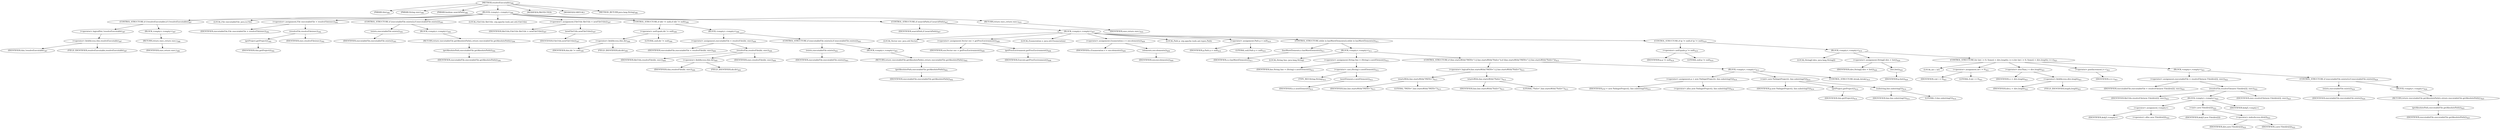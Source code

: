 digraph "resolveExecutable" {  
"507" [label = <(METHOD,resolveExecutable)<SUB>386</SUB>> ]
"23" [label = <(PARAM,this)<SUB>386</SUB>> ]
"508" [label = <(PARAM,String exec)<SUB>386</SUB>> ]
"509" [label = <(PARAM,boolean searchPath)<SUB>386</SUB>> ]
"510" [label = <(BLOCK,&lt;empty&gt;,&lt;empty&gt;)<SUB>386</SUB>> ]
"511" [label = <(CONTROL_STRUCTURE,if (!resolveExecutable),if (!resolveExecutable))<SUB>387</SUB>> ]
"512" [label = <(&lt;operator&gt;.logicalNot,!resolveExecutable)<SUB>387</SUB>> ]
"513" [label = <(&lt;operator&gt;.fieldAccess,this.resolveExecutable)<SUB>387</SUB>> ]
"514" [label = <(IDENTIFIER,this,!resolveExecutable)<SUB>387</SUB>> ]
"515" [label = <(FIELD_IDENTIFIER,resolveExecutable,resolveExecutable)<SUB>387</SUB>> ]
"516" [label = <(BLOCK,&lt;empty&gt;,&lt;empty&gt;)<SUB>387</SUB>> ]
"517" [label = <(RETURN,return exec;,return exec;)<SUB>388</SUB>> ]
"518" [label = <(IDENTIFIER,exec,return exec;)<SUB>388</SUB>> ]
"519" [label = <(LOCAL,File executableFile: java.io.File)> ]
"520" [label = <(&lt;operator&gt;.assignment,File executableFile = resolveFile(exec))<SUB>392</SUB>> ]
"521" [label = <(IDENTIFIER,executableFile,File executableFile = resolveFile(exec))<SUB>392</SUB>> ]
"522" [label = <(resolveFile,resolveFile(exec))<SUB>392</SUB>> ]
"523" [label = <(getProject,getProject())<SUB>392</SUB>> ]
"22" [label = <(IDENTIFIER,this,getProject())<SUB>392</SUB>> ]
"524" [label = <(IDENTIFIER,exec,resolveFile(exec))<SUB>392</SUB>> ]
"525" [label = <(CONTROL_STRUCTURE,if (executableFile.exists()),if (executableFile.exists()))<SUB>393</SUB>> ]
"526" [label = <(exists,executableFile.exists())<SUB>393</SUB>> ]
"527" [label = <(IDENTIFIER,executableFile,executableFile.exists())<SUB>393</SUB>> ]
"528" [label = <(BLOCK,&lt;empty&gt;,&lt;empty&gt;)<SUB>393</SUB>> ]
"529" [label = <(RETURN,return executableFile.getAbsolutePath();,return executableFile.getAbsolutePath();)<SUB>394</SUB>> ]
"530" [label = <(getAbsolutePath,executableFile.getAbsolutePath())<SUB>394</SUB>> ]
"531" [label = <(IDENTIFIER,executableFile,executableFile.getAbsolutePath())<SUB>394</SUB>> ]
"532" [label = <(LOCAL,FileUtils fileUtils: org.apache.tools.ant.util.FileUtils)> ]
"533" [label = <(&lt;operator&gt;.assignment,FileUtils fileUtils = newFileUtils())<SUB>397</SUB>> ]
"534" [label = <(IDENTIFIER,fileUtils,FileUtils fileUtils = newFileUtils())<SUB>397</SUB>> ]
"535" [label = <(newFileUtils,newFileUtils())<SUB>397</SUB>> ]
"536" [label = <(IDENTIFIER,FileUtils,newFileUtils())<SUB>397</SUB>> ]
"537" [label = <(CONTROL_STRUCTURE,if (dir != null),if (dir != null))<SUB>399</SUB>> ]
"538" [label = <(&lt;operator&gt;.notEquals,dir != null)<SUB>399</SUB>> ]
"539" [label = <(&lt;operator&gt;.fieldAccess,this.dir)<SUB>399</SUB>> ]
"540" [label = <(IDENTIFIER,this,dir != null)<SUB>399</SUB>> ]
"541" [label = <(FIELD_IDENTIFIER,dir,dir)<SUB>399</SUB>> ]
"542" [label = <(LITERAL,null,dir != null)<SUB>399</SUB>> ]
"543" [label = <(BLOCK,&lt;empty&gt;,&lt;empty&gt;)<SUB>399</SUB>> ]
"544" [label = <(&lt;operator&gt;.assignment,executableFile = resolveFile(dir, exec))<SUB>400</SUB>> ]
"545" [label = <(IDENTIFIER,executableFile,executableFile = resolveFile(dir, exec))<SUB>400</SUB>> ]
"546" [label = <(resolveFile,resolveFile(dir, exec))<SUB>400</SUB>> ]
"547" [label = <(IDENTIFIER,fileUtils,resolveFile(dir, exec))<SUB>400</SUB>> ]
"548" [label = <(&lt;operator&gt;.fieldAccess,this.dir)<SUB>400</SUB>> ]
"549" [label = <(IDENTIFIER,this,resolveFile(dir, exec))<SUB>400</SUB>> ]
"550" [label = <(FIELD_IDENTIFIER,dir,dir)<SUB>400</SUB>> ]
"551" [label = <(IDENTIFIER,exec,resolveFile(dir, exec))<SUB>400</SUB>> ]
"552" [label = <(CONTROL_STRUCTURE,if (executableFile.exists()),if (executableFile.exists()))<SUB>401</SUB>> ]
"553" [label = <(exists,executableFile.exists())<SUB>401</SUB>> ]
"554" [label = <(IDENTIFIER,executableFile,executableFile.exists())<SUB>401</SUB>> ]
"555" [label = <(BLOCK,&lt;empty&gt;,&lt;empty&gt;)<SUB>401</SUB>> ]
"556" [label = <(RETURN,return executableFile.getAbsolutePath();,return executableFile.getAbsolutePath();)<SUB>402</SUB>> ]
"557" [label = <(getAbsolutePath,executableFile.getAbsolutePath())<SUB>402</SUB>> ]
"558" [label = <(IDENTIFIER,executableFile,executableFile.getAbsolutePath())<SUB>402</SUB>> ]
"559" [label = <(CONTROL_STRUCTURE,if (searchPath),if (searchPath))<SUB>407</SUB>> ]
"560" [label = <(IDENTIFIER,searchPath,if (searchPath))<SUB>407</SUB>> ]
"561" [label = <(BLOCK,&lt;empty&gt;,&lt;empty&gt;)<SUB>407</SUB>> ]
"562" [label = <(LOCAL,Vector env: java.util.Vector)> ]
"563" [label = <(&lt;operator&gt;.assignment,Vector env = getProcEnvironment())<SUB>408</SUB>> ]
"564" [label = <(IDENTIFIER,env,Vector env = getProcEnvironment())<SUB>408</SUB>> ]
"565" [label = <(getProcEnvironment,getProcEnvironment())<SUB>408</SUB>> ]
"566" [label = <(IDENTIFIER,Execute,getProcEnvironment())<SUB>408</SUB>> ]
"567" [label = <(LOCAL,Enumeration e: java.util.Enumeration)> ]
"568" [label = <(&lt;operator&gt;.assignment,Enumeration e = env.elements())<SUB>409</SUB>> ]
"569" [label = <(IDENTIFIER,e,Enumeration e = env.elements())<SUB>409</SUB>> ]
"570" [label = <(elements,env.elements())<SUB>409</SUB>> ]
"571" [label = <(IDENTIFIER,env,env.elements())<SUB>409</SUB>> ]
"26" [label = <(LOCAL,Path p: org.apache.tools.ant.types.Path)> ]
"572" [label = <(&lt;operator&gt;.assignment,Path p = null)<SUB>410</SUB>> ]
"573" [label = <(IDENTIFIER,p,Path p = null)<SUB>410</SUB>> ]
"574" [label = <(LITERAL,null,Path p = null)<SUB>410</SUB>> ]
"575" [label = <(CONTROL_STRUCTURE,while (e.hasMoreElements()),while (e.hasMoreElements()))<SUB>411</SUB>> ]
"576" [label = <(hasMoreElements,e.hasMoreElements())<SUB>411</SUB>> ]
"577" [label = <(IDENTIFIER,e,e.hasMoreElements())<SUB>411</SUB>> ]
"578" [label = <(BLOCK,&lt;empty&gt;,&lt;empty&gt;)<SUB>411</SUB>> ]
"579" [label = <(LOCAL,String line: java.lang.String)> ]
"580" [label = <(&lt;operator&gt;.assignment,String line = (String) e.nextElement())<SUB>412</SUB>> ]
"581" [label = <(IDENTIFIER,line,String line = (String) e.nextElement())<SUB>412</SUB>> ]
"582" [label = <(&lt;operator&gt;.cast,(String) e.nextElement())<SUB>412</SUB>> ]
"583" [label = <(TYPE_REF,String,String)<SUB>412</SUB>> ]
"584" [label = <(nextElement,e.nextElement())<SUB>412</SUB>> ]
"585" [label = <(IDENTIFIER,e,e.nextElement())<SUB>412</SUB>> ]
"586" [label = <(CONTROL_STRUCTURE,if (line.startsWith(&quot;PATH=&quot;) || line.startsWith(&quot;Path=&quot;)),if (line.startsWith(&quot;PATH=&quot;) || line.startsWith(&quot;Path=&quot;)))<SUB>413</SUB>> ]
"587" [label = <(&lt;operator&gt;.logicalOr,line.startsWith(&quot;PATH=&quot;) || line.startsWith(&quot;Path=&quot;))<SUB>413</SUB>> ]
"588" [label = <(startsWith,line.startsWith(&quot;PATH=&quot;))<SUB>413</SUB>> ]
"589" [label = <(IDENTIFIER,line,line.startsWith(&quot;PATH=&quot;))<SUB>413</SUB>> ]
"590" [label = <(LITERAL,&quot;PATH=&quot;,line.startsWith(&quot;PATH=&quot;))<SUB>413</SUB>> ]
"591" [label = <(startsWith,line.startsWith(&quot;Path=&quot;))<SUB>413</SUB>> ]
"592" [label = <(IDENTIFIER,line,line.startsWith(&quot;Path=&quot;))<SUB>413</SUB>> ]
"593" [label = <(LITERAL,&quot;Path=&quot;,line.startsWith(&quot;Path=&quot;))<SUB>413</SUB>> ]
"594" [label = <(BLOCK,&lt;empty&gt;,&lt;empty&gt;)<SUB>413</SUB>> ]
"595" [label = <(&lt;operator&gt;.assignment,p = new Path(getProject(), line.substring(5)))<SUB>414</SUB>> ]
"596" [label = <(IDENTIFIER,p,p = new Path(getProject(), line.substring(5)))<SUB>414</SUB>> ]
"597" [label = <(&lt;operator&gt;.alloc,new Path(getProject(), line.substring(5)))<SUB>414</SUB>> ]
"598" [label = <(&lt;init&gt;,new Path(getProject(), line.substring(5)))<SUB>414</SUB>> ]
"25" [label = <(IDENTIFIER,p,new Path(getProject(), line.substring(5)))<SUB>414</SUB>> ]
"599" [label = <(getProject,getProject())<SUB>414</SUB>> ]
"24" [label = <(IDENTIFIER,this,getProject())<SUB>414</SUB>> ]
"600" [label = <(substring,line.substring(5))<SUB>414</SUB>> ]
"601" [label = <(IDENTIFIER,line,line.substring(5))<SUB>414</SUB>> ]
"602" [label = <(LITERAL,5,line.substring(5))<SUB>414</SUB>> ]
"603" [label = <(CONTROL_STRUCTURE,break;,break;)<SUB>415</SUB>> ]
"604" [label = <(CONTROL_STRUCTURE,if (p != null),if (p != null))<SUB>419</SUB>> ]
"605" [label = <(&lt;operator&gt;.notEquals,p != null)<SUB>419</SUB>> ]
"606" [label = <(IDENTIFIER,p,p != null)<SUB>419</SUB>> ]
"607" [label = <(LITERAL,null,p != null)<SUB>419</SUB>> ]
"608" [label = <(BLOCK,&lt;empty&gt;,&lt;empty&gt;)<SUB>419</SUB>> ]
"609" [label = <(LOCAL,String[] dirs: java.lang.String[])> ]
"610" [label = <(&lt;operator&gt;.assignment,String[] dirs = list())<SUB>420</SUB>> ]
"611" [label = <(IDENTIFIER,dirs,String[] dirs = list())<SUB>420</SUB>> ]
"612" [label = <(list,list())<SUB>420</SUB>> ]
"613" [label = <(IDENTIFIER,p,list())<SUB>420</SUB>> ]
"614" [label = <(CONTROL_STRUCTURE,for (int i = 0; Some(i &lt; dirs.length); i++),for (int i = 0; Some(i &lt; dirs.length); i++))<SUB>421</SUB>> ]
"615" [label = <(LOCAL,int i: int)> ]
"616" [label = <(&lt;operator&gt;.assignment,int i = 0)<SUB>421</SUB>> ]
"617" [label = <(IDENTIFIER,i,int i = 0)<SUB>421</SUB>> ]
"618" [label = <(LITERAL,0,int i = 0)<SUB>421</SUB>> ]
"619" [label = <(&lt;operator&gt;.lessThan,i &lt; dirs.length)<SUB>421</SUB>> ]
"620" [label = <(IDENTIFIER,i,i &lt; dirs.length)<SUB>421</SUB>> ]
"621" [label = <(&lt;operator&gt;.fieldAccess,dirs.length)<SUB>421</SUB>> ]
"622" [label = <(IDENTIFIER,dirs,i &lt; dirs.length)<SUB>421</SUB>> ]
"623" [label = <(FIELD_IDENTIFIER,length,length)<SUB>421</SUB>> ]
"624" [label = <(&lt;operator&gt;.postIncrement,i++)<SUB>421</SUB>> ]
"625" [label = <(IDENTIFIER,i,i++)<SUB>421</SUB>> ]
"626" [label = <(BLOCK,&lt;empty&gt;,&lt;empty&gt;)<SUB>421</SUB>> ]
"627" [label = <(&lt;operator&gt;.assignment,executableFile = resolveFile(new File(dirs[i]), exec))<SUB>422</SUB>> ]
"628" [label = <(IDENTIFIER,executableFile,executableFile = resolveFile(new File(dirs[i]), exec))<SUB>422</SUB>> ]
"629" [label = <(resolveFile,resolveFile(new File(dirs[i]), exec))<SUB>422</SUB>> ]
"630" [label = <(IDENTIFIER,fileUtils,resolveFile(new File(dirs[i]), exec))<SUB>422</SUB>> ]
"631" [label = <(BLOCK,&lt;empty&gt;,&lt;empty&gt;)<SUB>422</SUB>> ]
"632" [label = <(&lt;operator&gt;.assignment,&lt;empty&gt;)> ]
"633" [label = <(IDENTIFIER,$obj5,&lt;empty&gt;)> ]
"634" [label = <(&lt;operator&gt;.alloc,new File(dirs[i]))<SUB>422</SUB>> ]
"635" [label = <(&lt;init&gt;,new File(dirs[i]))<SUB>422</SUB>> ]
"636" [label = <(IDENTIFIER,$obj5,new File(dirs[i]))> ]
"637" [label = <(&lt;operator&gt;.indexAccess,dirs[i])<SUB>422</SUB>> ]
"638" [label = <(IDENTIFIER,dirs,new File(dirs[i]))<SUB>422</SUB>> ]
"639" [label = <(IDENTIFIER,i,new File(dirs[i]))<SUB>422</SUB>> ]
"640" [label = <(IDENTIFIER,$obj5,&lt;empty&gt;)> ]
"641" [label = <(IDENTIFIER,exec,resolveFile(new File(dirs[i]), exec))<SUB>423</SUB>> ]
"642" [label = <(CONTROL_STRUCTURE,if (executableFile.exists()),if (executableFile.exists()))<SUB>424</SUB>> ]
"643" [label = <(exists,executableFile.exists())<SUB>424</SUB>> ]
"644" [label = <(IDENTIFIER,executableFile,executableFile.exists())<SUB>424</SUB>> ]
"645" [label = <(BLOCK,&lt;empty&gt;,&lt;empty&gt;)<SUB>424</SUB>> ]
"646" [label = <(RETURN,return executableFile.getAbsolutePath();,return executableFile.getAbsolutePath();)<SUB>425</SUB>> ]
"647" [label = <(getAbsolutePath,executableFile.getAbsolutePath())<SUB>425</SUB>> ]
"648" [label = <(IDENTIFIER,executableFile,executableFile.getAbsolutePath())<SUB>425</SUB>> ]
"649" [label = <(RETURN,return exec;,return exec;)<SUB>433</SUB>> ]
"650" [label = <(IDENTIFIER,exec,return exec;)<SUB>433</SUB>> ]
"651" [label = <(MODIFIER,PROTECTED)> ]
"652" [label = <(MODIFIER,VIRTUAL)> ]
"653" [label = <(METHOD_RETURN,java.lang.String)<SUB>386</SUB>> ]
  "507" -> "23" 
  "507" -> "508" 
  "507" -> "509" 
  "507" -> "510" 
  "507" -> "651" 
  "507" -> "652" 
  "507" -> "653" 
  "510" -> "511" 
  "510" -> "519" 
  "510" -> "520" 
  "510" -> "525" 
  "510" -> "532" 
  "510" -> "533" 
  "510" -> "537" 
  "510" -> "559" 
  "510" -> "649" 
  "511" -> "512" 
  "511" -> "516" 
  "512" -> "513" 
  "513" -> "514" 
  "513" -> "515" 
  "516" -> "517" 
  "517" -> "518" 
  "520" -> "521" 
  "520" -> "522" 
  "522" -> "523" 
  "522" -> "524" 
  "523" -> "22" 
  "525" -> "526" 
  "525" -> "528" 
  "526" -> "527" 
  "528" -> "529" 
  "529" -> "530" 
  "530" -> "531" 
  "533" -> "534" 
  "533" -> "535" 
  "535" -> "536" 
  "537" -> "538" 
  "537" -> "543" 
  "538" -> "539" 
  "538" -> "542" 
  "539" -> "540" 
  "539" -> "541" 
  "543" -> "544" 
  "543" -> "552" 
  "544" -> "545" 
  "544" -> "546" 
  "546" -> "547" 
  "546" -> "548" 
  "546" -> "551" 
  "548" -> "549" 
  "548" -> "550" 
  "552" -> "553" 
  "552" -> "555" 
  "553" -> "554" 
  "555" -> "556" 
  "556" -> "557" 
  "557" -> "558" 
  "559" -> "560" 
  "559" -> "561" 
  "561" -> "562" 
  "561" -> "563" 
  "561" -> "567" 
  "561" -> "568" 
  "561" -> "26" 
  "561" -> "572" 
  "561" -> "575" 
  "561" -> "604" 
  "563" -> "564" 
  "563" -> "565" 
  "565" -> "566" 
  "568" -> "569" 
  "568" -> "570" 
  "570" -> "571" 
  "572" -> "573" 
  "572" -> "574" 
  "575" -> "576" 
  "575" -> "578" 
  "576" -> "577" 
  "578" -> "579" 
  "578" -> "580" 
  "578" -> "586" 
  "580" -> "581" 
  "580" -> "582" 
  "582" -> "583" 
  "582" -> "584" 
  "584" -> "585" 
  "586" -> "587" 
  "586" -> "594" 
  "587" -> "588" 
  "587" -> "591" 
  "588" -> "589" 
  "588" -> "590" 
  "591" -> "592" 
  "591" -> "593" 
  "594" -> "595" 
  "594" -> "598" 
  "594" -> "603" 
  "595" -> "596" 
  "595" -> "597" 
  "598" -> "25" 
  "598" -> "599" 
  "598" -> "600" 
  "599" -> "24" 
  "600" -> "601" 
  "600" -> "602" 
  "604" -> "605" 
  "604" -> "608" 
  "605" -> "606" 
  "605" -> "607" 
  "608" -> "609" 
  "608" -> "610" 
  "608" -> "614" 
  "610" -> "611" 
  "610" -> "612" 
  "612" -> "613" 
  "614" -> "615" 
  "614" -> "616" 
  "614" -> "619" 
  "614" -> "624" 
  "614" -> "626" 
  "616" -> "617" 
  "616" -> "618" 
  "619" -> "620" 
  "619" -> "621" 
  "621" -> "622" 
  "621" -> "623" 
  "624" -> "625" 
  "626" -> "627" 
  "626" -> "642" 
  "627" -> "628" 
  "627" -> "629" 
  "629" -> "630" 
  "629" -> "631" 
  "629" -> "641" 
  "631" -> "632" 
  "631" -> "635" 
  "631" -> "640" 
  "632" -> "633" 
  "632" -> "634" 
  "635" -> "636" 
  "635" -> "637" 
  "637" -> "638" 
  "637" -> "639" 
  "642" -> "643" 
  "642" -> "645" 
  "643" -> "644" 
  "645" -> "646" 
  "646" -> "647" 
  "647" -> "648" 
  "649" -> "650" 
}
